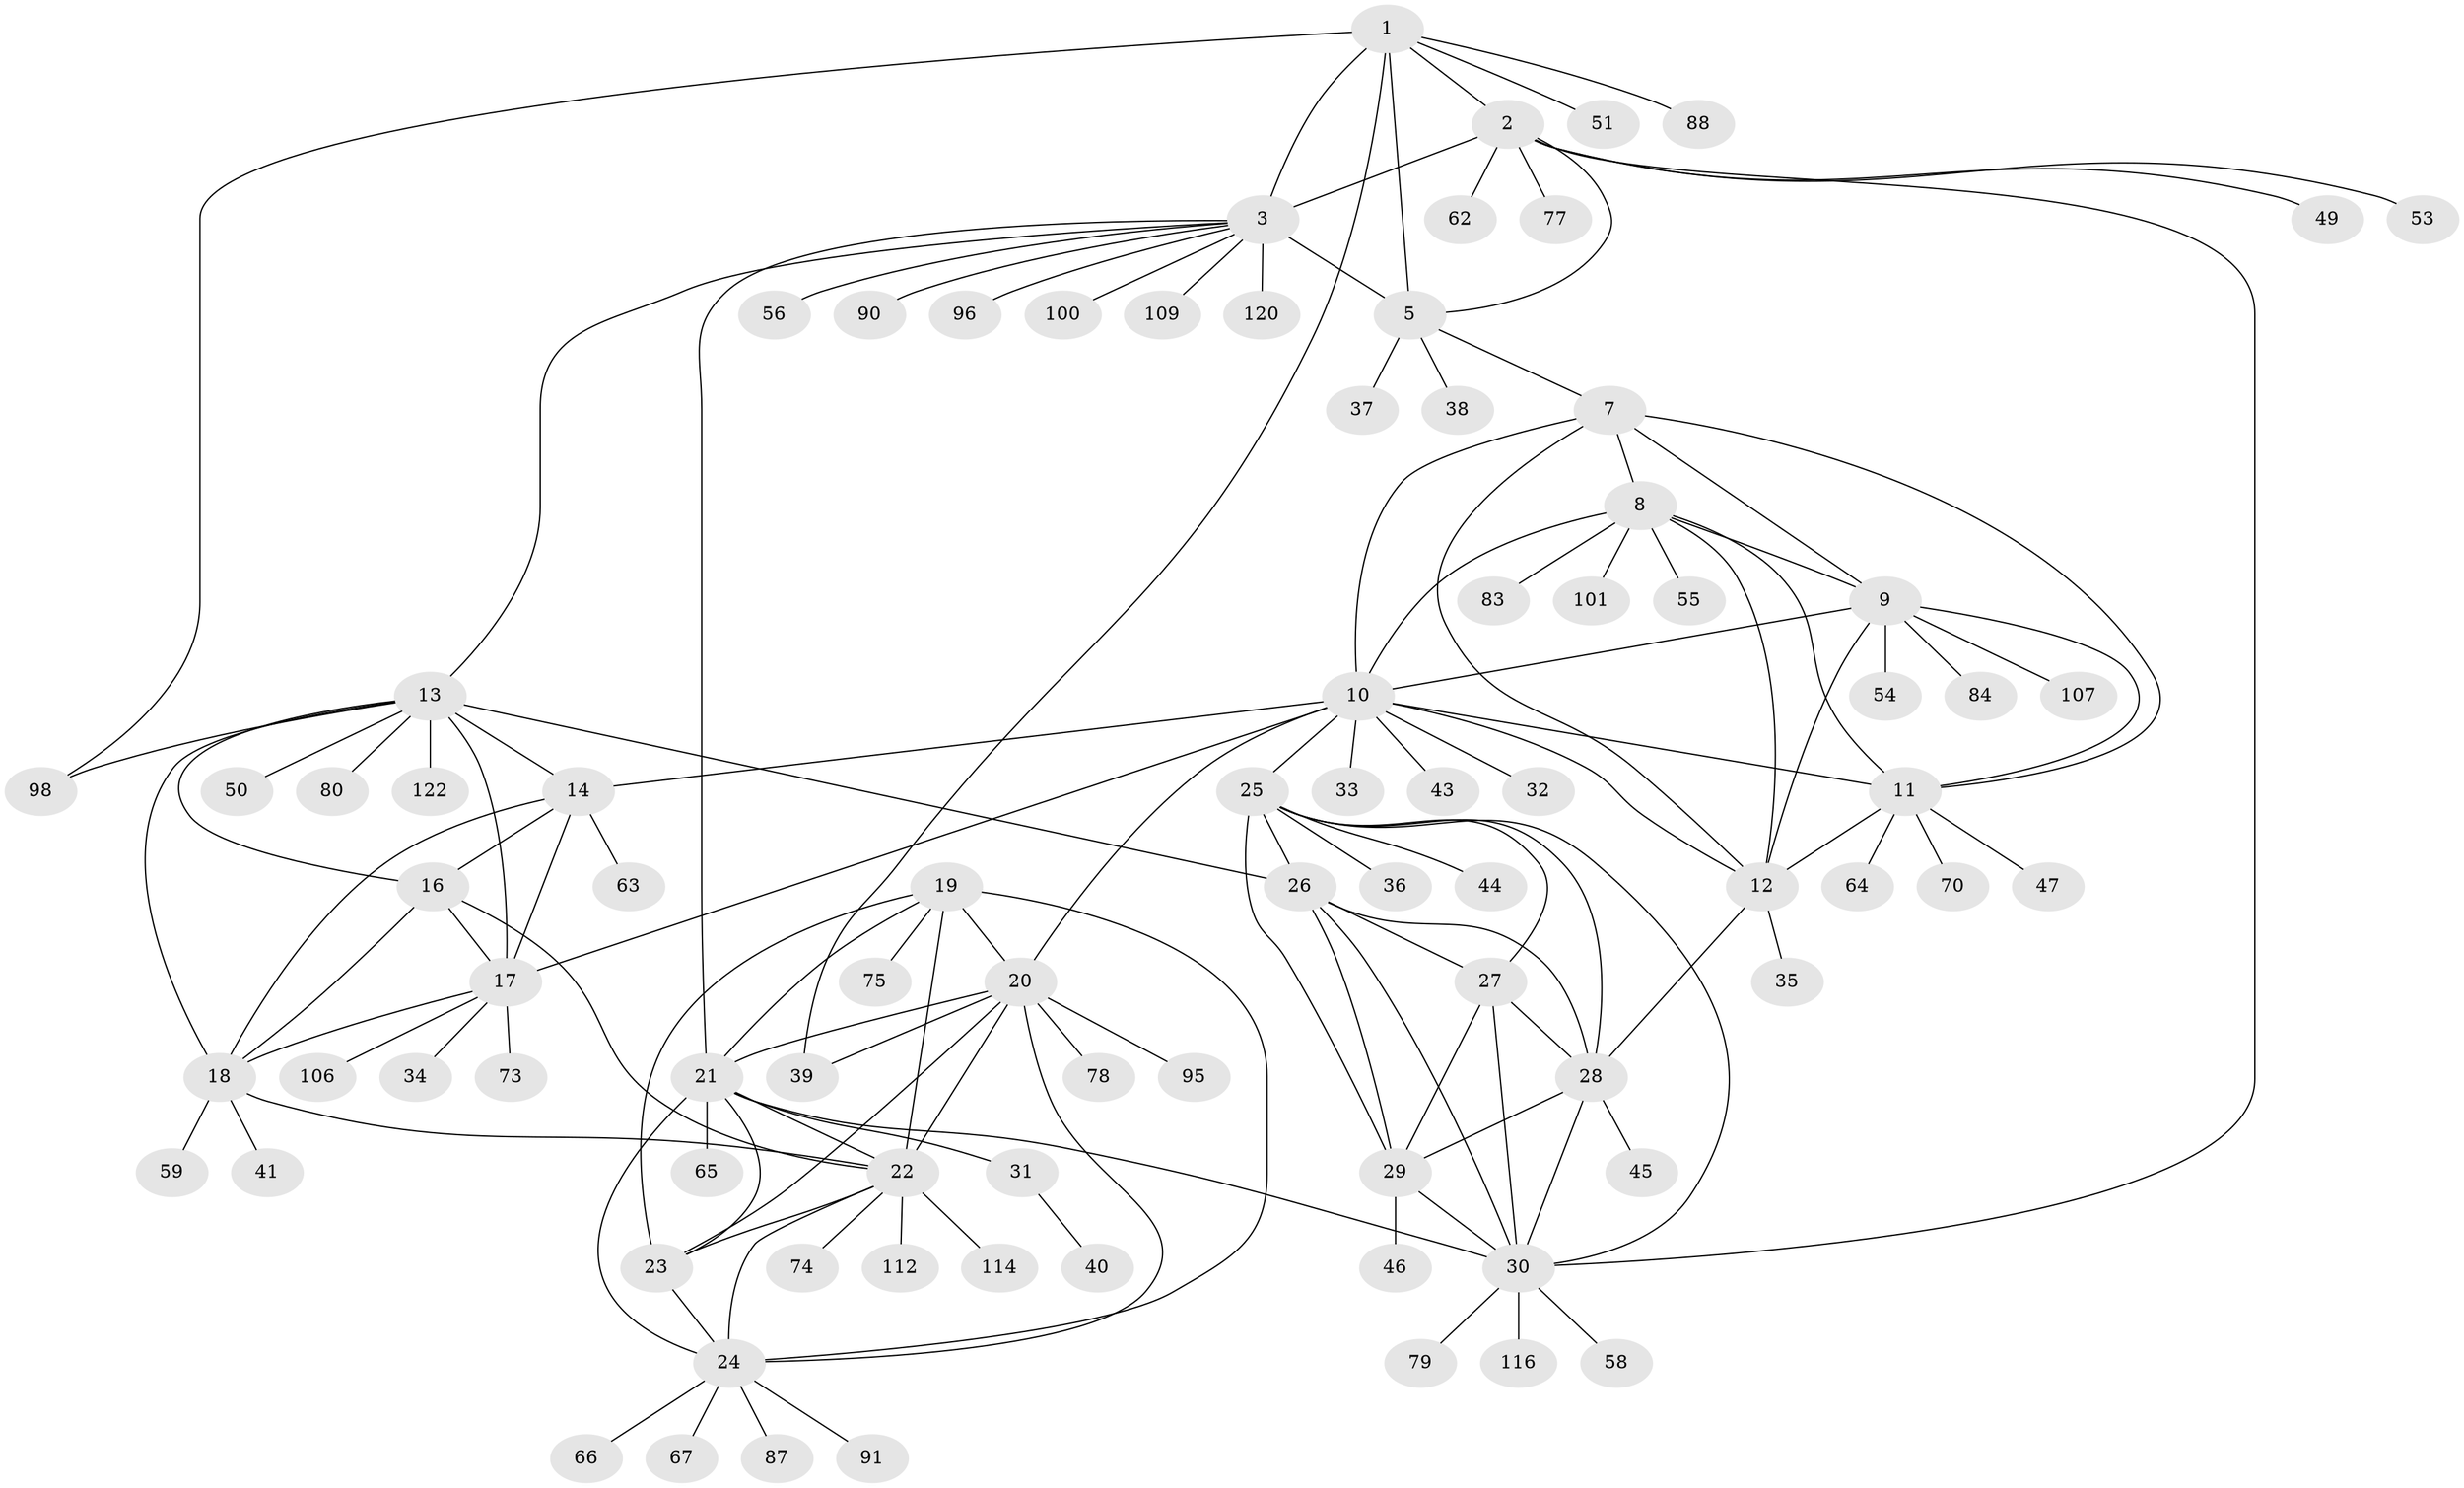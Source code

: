// original degree distribution, {9: 0.05737704918032787, 10: 0.03278688524590164, 8: 0.06557377049180328, 5: 0.03278688524590164, 6: 0.02459016393442623, 13: 0.01639344262295082, 11: 0.01639344262295082, 2: 0.12295081967213115, 1: 0.6065573770491803, 3: 0.02459016393442623}
// Generated by graph-tools (version 1.1) at 2025/19/03/04/25 18:19:44]
// undirected, 85 vertices, 134 edges
graph export_dot {
graph [start="1"]
  node [color=gray90,style=filled];
  1;
  2;
  3 [super="+4"];
  5 [super="+6"];
  7;
  8;
  9;
  10 [super="+82+97+85"];
  11;
  12 [super="+60+72+118"];
  13;
  14 [super="+15"];
  16;
  17;
  18 [super="+103+86+99+104+121+69"];
  19;
  20;
  21 [super="+52"];
  22;
  23;
  24;
  25;
  26 [super="+81+68"];
  27;
  28 [super="+42+61"];
  29 [super="+110+94"];
  30;
  31;
  32;
  33;
  34 [super="+57"];
  35;
  36;
  37;
  38;
  39;
  40;
  41;
  43;
  44;
  45;
  46 [super="+48"];
  47;
  49;
  50;
  51;
  53;
  54 [super="+71"];
  55;
  56 [super="+89"];
  58;
  59;
  62;
  63;
  64;
  65;
  66;
  67;
  70;
  73;
  74 [super="+93"];
  75;
  77;
  78;
  79;
  80;
  83;
  84 [super="+92"];
  87;
  88;
  90;
  91;
  95;
  96;
  98;
  100;
  101;
  106;
  107;
  109;
  112;
  114;
  116;
  120;
  122;
  1 -- 2;
  1 -- 3 [weight=2];
  1 -- 5 [weight=2];
  1 -- 39;
  1 -- 51;
  1 -- 88;
  1 -- 98;
  2 -- 3 [weight=2];
  2 -- 5 [weight=2];
  2 -- 30;
  2 -- 49;
  2 -- 53;
  2 -- 62;
  2 -- 77;
  3 -- 5 [weight=4];
  3 -- 13;
  3 -- 90;
  3 -- 96;
  3 -- 109;
  3 -- 120;
  3 -- 100;
  3 -- 21;
  3 -- 56;
  5 -- 7;
  5 -- 37;
  5 -- 38;
  7 -- 8;
  7 -- 9;
  7 -- 10;
  7 -- 11;
  7 -- 12;
  8 -- 9;
  8 -- 10;
  8 -- 11;
  8 -- 12;
  8 -- 55;
  8 -- 83;
  8 -- 101;
  9 -- 10;
  9 -- 11;
  9 -- 12;
  9 -- 54;
  9 -- 84;
  9 -- 107;
  10 -- 11;
  10 -- 12;
  10 -- 17;
  10 -- 20;
  10 -- 32;
  10 -- 33;
  10 -- 43;
  10 -- 25;
  10 -- 14;
  11 -- 12;
  11 -- 47;
  11 -- 64;
  11 -- 70;
  12 -- 28;
  12 -- 35;
  13 -- 14 [weight=2];
  13 -- 16;
  13 -- 17;
  13 -- 18;
  13 -- 26;
  13 -- 50;
  13 -- 80;
  13 -- 98;
  13 -- 122;
  14 -- 16 [weight=2];
  14 -- 17 [weight=2];
  14 -- 18 [weight=2];
  14 -- 63;
  16 -- 17;
  16 -- 18;
  16 -- 22;
  17 -- 18;
  17 -- 34;
  17 -- 73;
  17 -- 106;
  18 -- 41;
  18 -- 59;
  18 -- 22 [weight=2];
  19 -- 20;
  19 -- 21;
  19 -- 22;
  19 -- 23;
  19 -- 24;
  19 -- 75;
  20 -- 21;
  20 -- 22;
  20 -- 23;
  20 -- 24;
  20 -- 39;
  20 -- 78;
  20 -- 95;
  21 -- 22;
  21 -- 23;
  21 -- 24;
  21 -- 30;
  21 -- 31;
  21 -- 65;
  22 -- 23;
  22 -- 24;
  22 -- 74;
  22 -- 112;
  22 -- 114;
  23 -- 24;
  24 -- 66;
  24 -- 67;
  24 -- 87;
  24 -- 91;
  25 -- 26;
  25 -- 27;
  25 -- 28;
  25 -- 29;
  25 -- 30;
  25 -- 36;
  25 -- 44;
  26 -- 27;
  26 -- 28;
  26 -- 29;
  26 -- 30;
  27 -- 28;
  27 -- 29;
  27 -- 30;
  28 -- 29;
  28 -- 30;
  28 -- 45;
  29 -- 30;
  29 -- 46;
  30 -- 58;
  30 -- 79;
  30 -- 116;
  31 -- 40;
}
